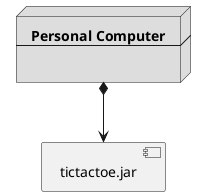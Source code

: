 @startuml diseño_la_arquitectura

node node #DDDDDD [
<b>Personal Computer</b>
----

]

[ tictactoe.jar ] as component

node *--> component

@enduml

@startuml diseño_caso_uso

package front <<angular:11>>{
    boundary XTemplate <<HTML>>
    boundary XComponent <<TypeScript>>
    boundary XStyle <<CSS>>
    control XService <<TypeScript>>
    boundary XValidator <<TypeScript>>
    entity HTTPService
    entity XDto <<java>>
}
XComponent --left-> XTemplate
XTemplate --down-> XStyle
XComponent --down-> XService
XComponent --down-> XValidator
XComponent --down-> XDto
XService o--down- HTTPService
XService --down-> XDto

package analysis{
    boundary XView
    control XController
    entity XEntity
    entity XDao
}

XView --down-> XController
XView --down-> XEntity
XController --down-> XDao
XController ..down.> XEntity

package backend <<spring:5.3.5>>{
control "XController - java" as XControllerJava
control "XResource - java" as XResourceJava
entity "XRepository - java" as XRepositoryJava
entity "XEntity - java" as XEntityJava
entity "XDto - java" as XDtoJava
}

XControllerJava --down-> XRepositoryJava
XControllerJava --down-> XEntityJava
XControllerJava --down-> XDtoJava
XRepositoryJava --down-> XEntityJava
XResourceJava --down-> XDtoJava
XResourceJava --right-> XControllerJava
XDtoJava --left-> XEntityJava

XComponent ...up.> XView : <<trace>>
XTemplate ...up.> XView : <<trace>>
XStyle ...up.> XView : <<trace>>
XService ...up.> XController : <<trace>>
XDto ...up.> XEntity : <<trace>>
XDto ...down.> XDtoJava : <<trace>>
XRepositoryJava ...up.> XDao : <<trace>>
XResourceJava ...up.>  XDao : <<trace>>
XControllerJava ...up.>  XDao : <<trace>>
XDtoJava ...up.>  XEntity : <<trace>>
XEntityJava ...up.>  XEntity : <<trace>>
XService ...down.>  XResourceJava : <<trace>>
@enduml
